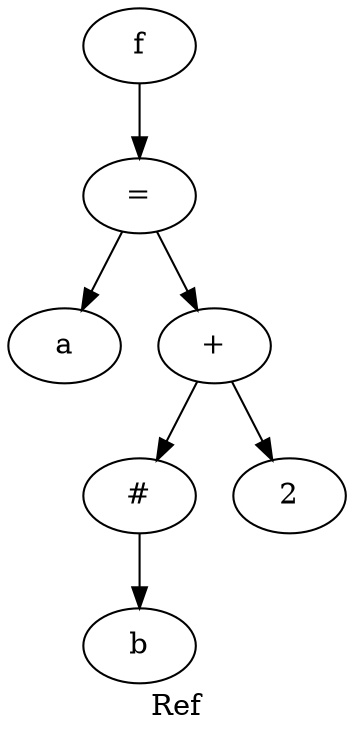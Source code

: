digraph {
label="Ref";
x55c95c60ed70 -> x55c95c60ec90
x55c95c60ec90 -> x55c95c60e810
x55c95c60ec90 -> x55c95c60ec20
x55c95c60ec20 -> x55c95c60ea60
x55c95c60ec20 -> x55c95c60eb40
x55c95c60ea60 -> x55c95c60e9f0
x55c95c60ed70 [label="f"];
x55c95c60ec90 [label="="];
x55c95c60e810 [label="a"];
x55c95c60ec20 [label="+"];
x55c95c60ea60 [label="#"];
x55c95c60e9f0 [label="b"];
x55c95c60eb40 [label="2"];
}
